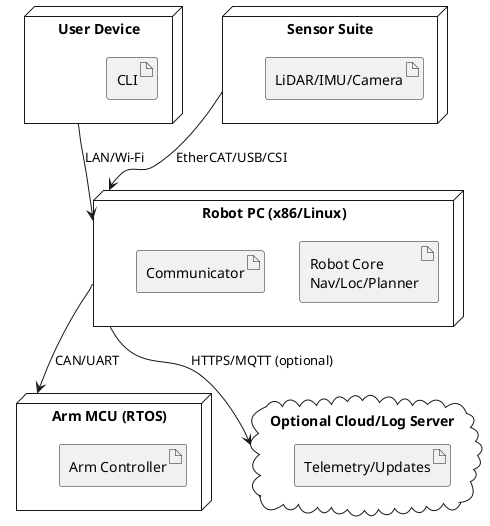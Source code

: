 @startuml
node "User Device" as UD {
  artifact "CLI" as artCLI
}
node "Robot PC (x86/Linux)" as RPC {
  artifact "Robot Core\nNav/Loc/Planner" as artCore
  artifact "Communicator" as artComms
}
node "Arm MCU (RTOS)" as MCU {
  artifact "Arm Controller"
}
node "Sensor Suite" as SNS {
  artifact "LiDAR/IMU/Camera"
}
cloud "Optional Cloud/Log Server" as Cloud {
  artifact "Telemetry/Updates"
}

UD --> RPC : LAN/Wi-Fi
SNS --> RPC : EtherCAT/USB/CSI
RPC --> MCU : CAN/UART
RPC --> Cloud : HTTPS/MQTT (optional)
@enduml
